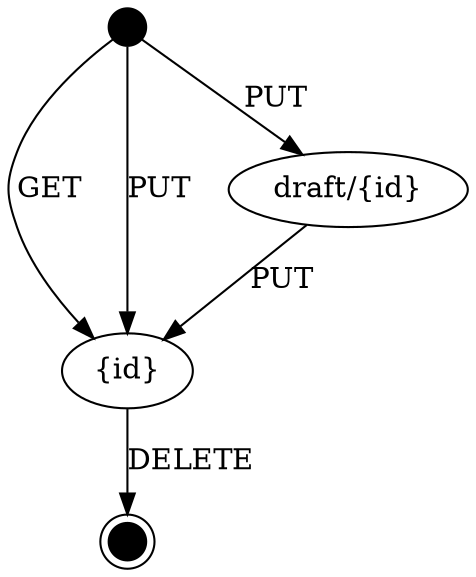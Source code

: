 digraph NOTE {
    initial[shape=circle, width=.25, label="", color=black, style=filled]
    exists[label="{id}"]
    draft[label="draft/{id}"]
    end[shape=circle, width=.25, label="", color=black, style=filled, peripheries=2]
    initial->exists[label=GET]
    initial->exists[label=PUT]
    initial->draft[label=PUT]
    draft->exists[label=PUT]
    exists->end[label=DELETE]
}